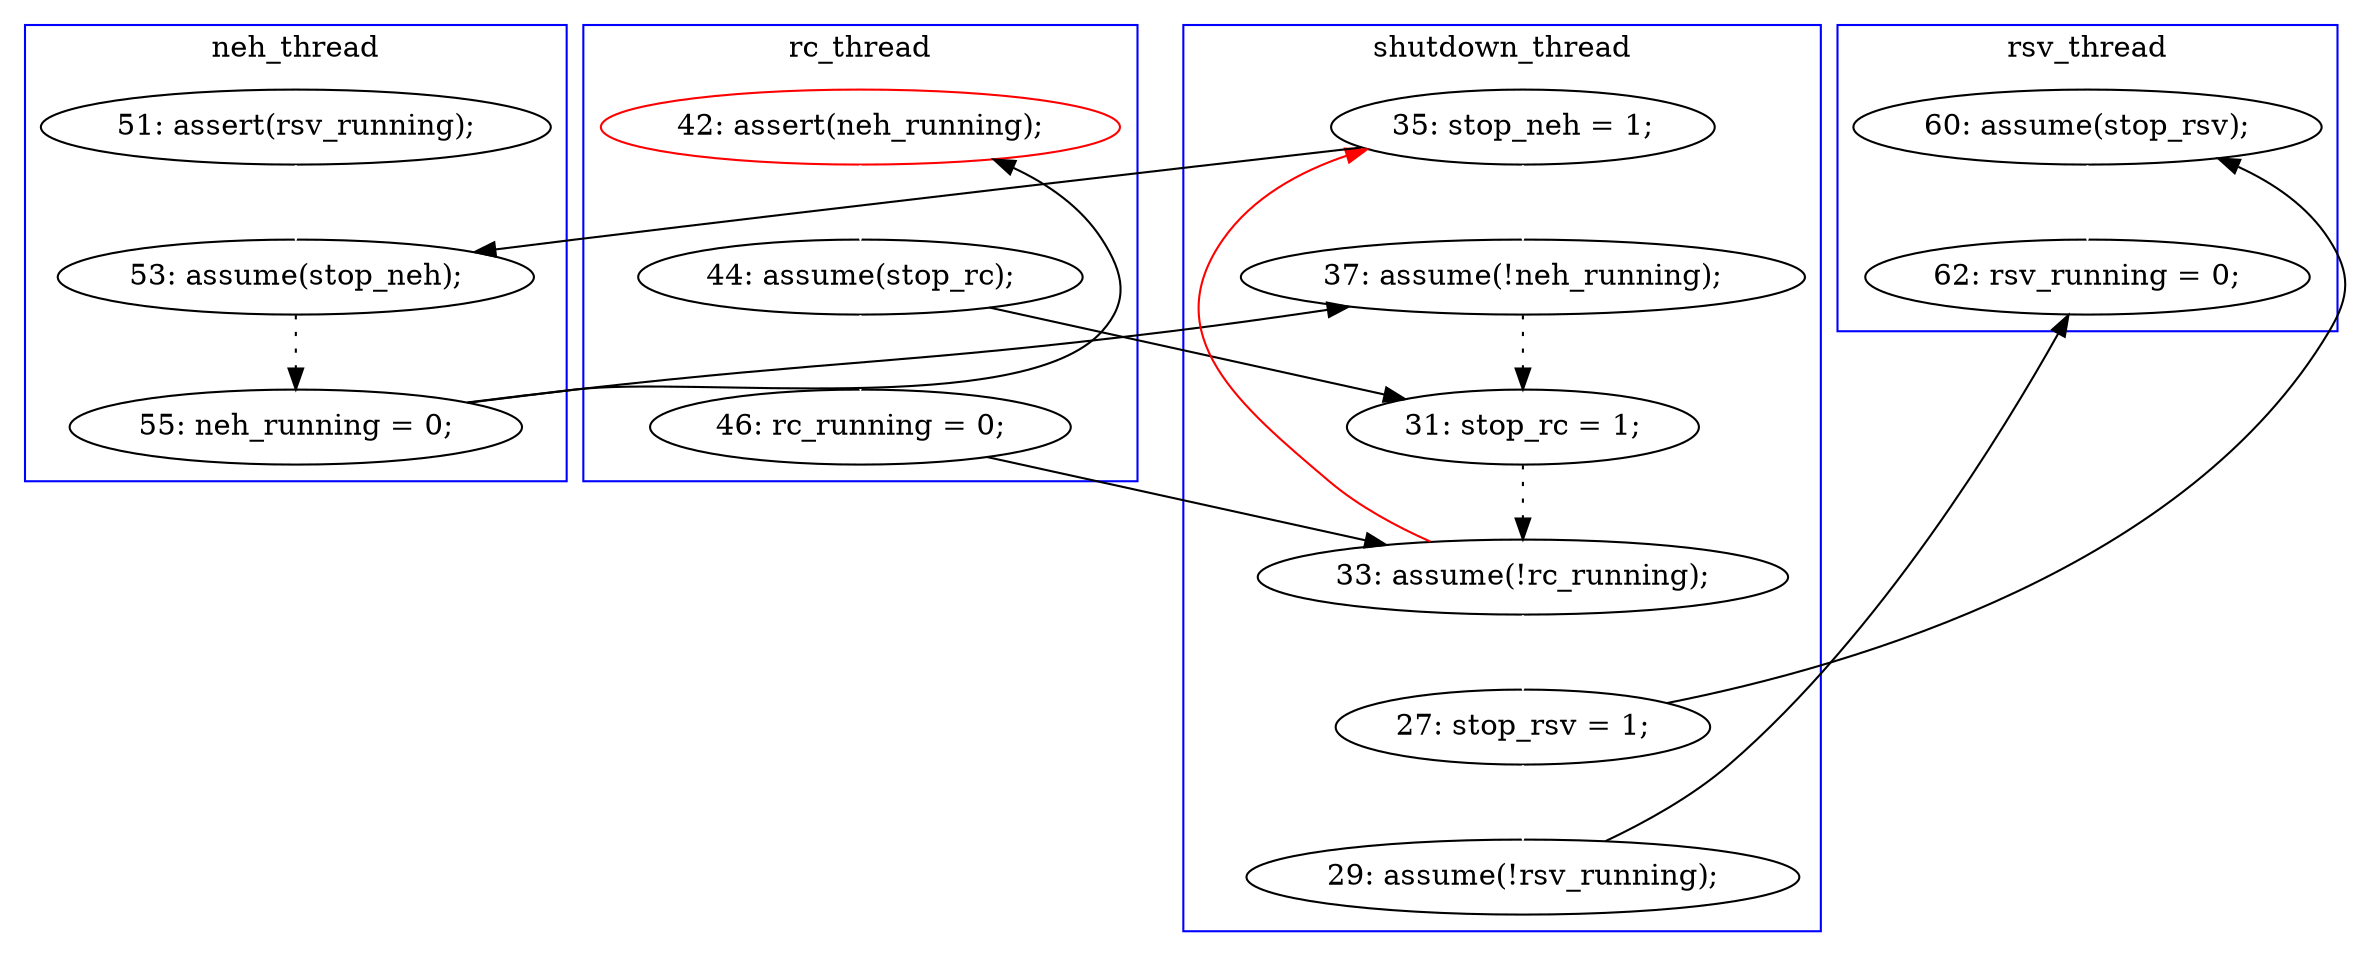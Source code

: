 digraph Counterexample {
	17 -> 18 [color = white, style = solid]
	24 -> 29 [color = black, style = solid, constraint = false]
	18 -> 19 [color = black, style = dotted]
	19 -> 23 [color = black, style = solid, constraint = false]
	31 -> 35 [color = black, style = solid, constraint = false]
	24 -> 25 [color = white, style = solid]
	28 -> 29 [color = black, style = dotted]
	23 -> 24 [color = white, style = solid]
	31 -> 32 [color = white, style = solid]
	30 -> 16 [color = red, style = solid, constraint = false]
	16 -> 28 [color = white, style = solid]
	32 -> 36 [color = black, style = solid, constraint = false]
	19 -> 28 [color = black, style = solid, constraint = false]
	35 -> 36 [color = white, style = solid]
	25 -> 30 [color = black, style = solid, constraint = false]
	16 -> 18 [color = black, style = solid, constraint = false]
	30 -> 31 [color = white, style = solid]
	29 -> 30 [color = black, style = dotted]
	subgraph cluster4 {
		label = rsv_thread
		color = blue
		35  [label = "60: assume(stop_rsv);"]
		36  [label = "62: rsv_running = 0;"]
	}
	subgraph cluster2 {
		label = rc_thread
		color = blue
		24  [label = "44: assume(stop_rc);"]
		25  [label = "46: rc_running = 0;"]
		23  [label = "42: assert(neh_running);", color = red]
	}
	subgraph cluster3 {
		label = neh_thread
		color = blue
		18  [label = "53: assume(stop_neh);"]
		17  [label = "51: assert(rsv_running);"]
		19  [label = "55: neh_running = 0;"]
	}
	subgraph cluster1 {
		label = shutdown_thread
		color = blue
		28  [label = "37: assume(!neh_running);"]
		16  [label = "35: stop_neh = 1;"]
		30  [label = "33: assume(!rc_running);"]
		31  [label = "27: stop_rsv = 1;"]
		32  [label = "29: assume(!rsv_running);"]
		29  [label = "31: stop_rc = 1;"]
	}
}